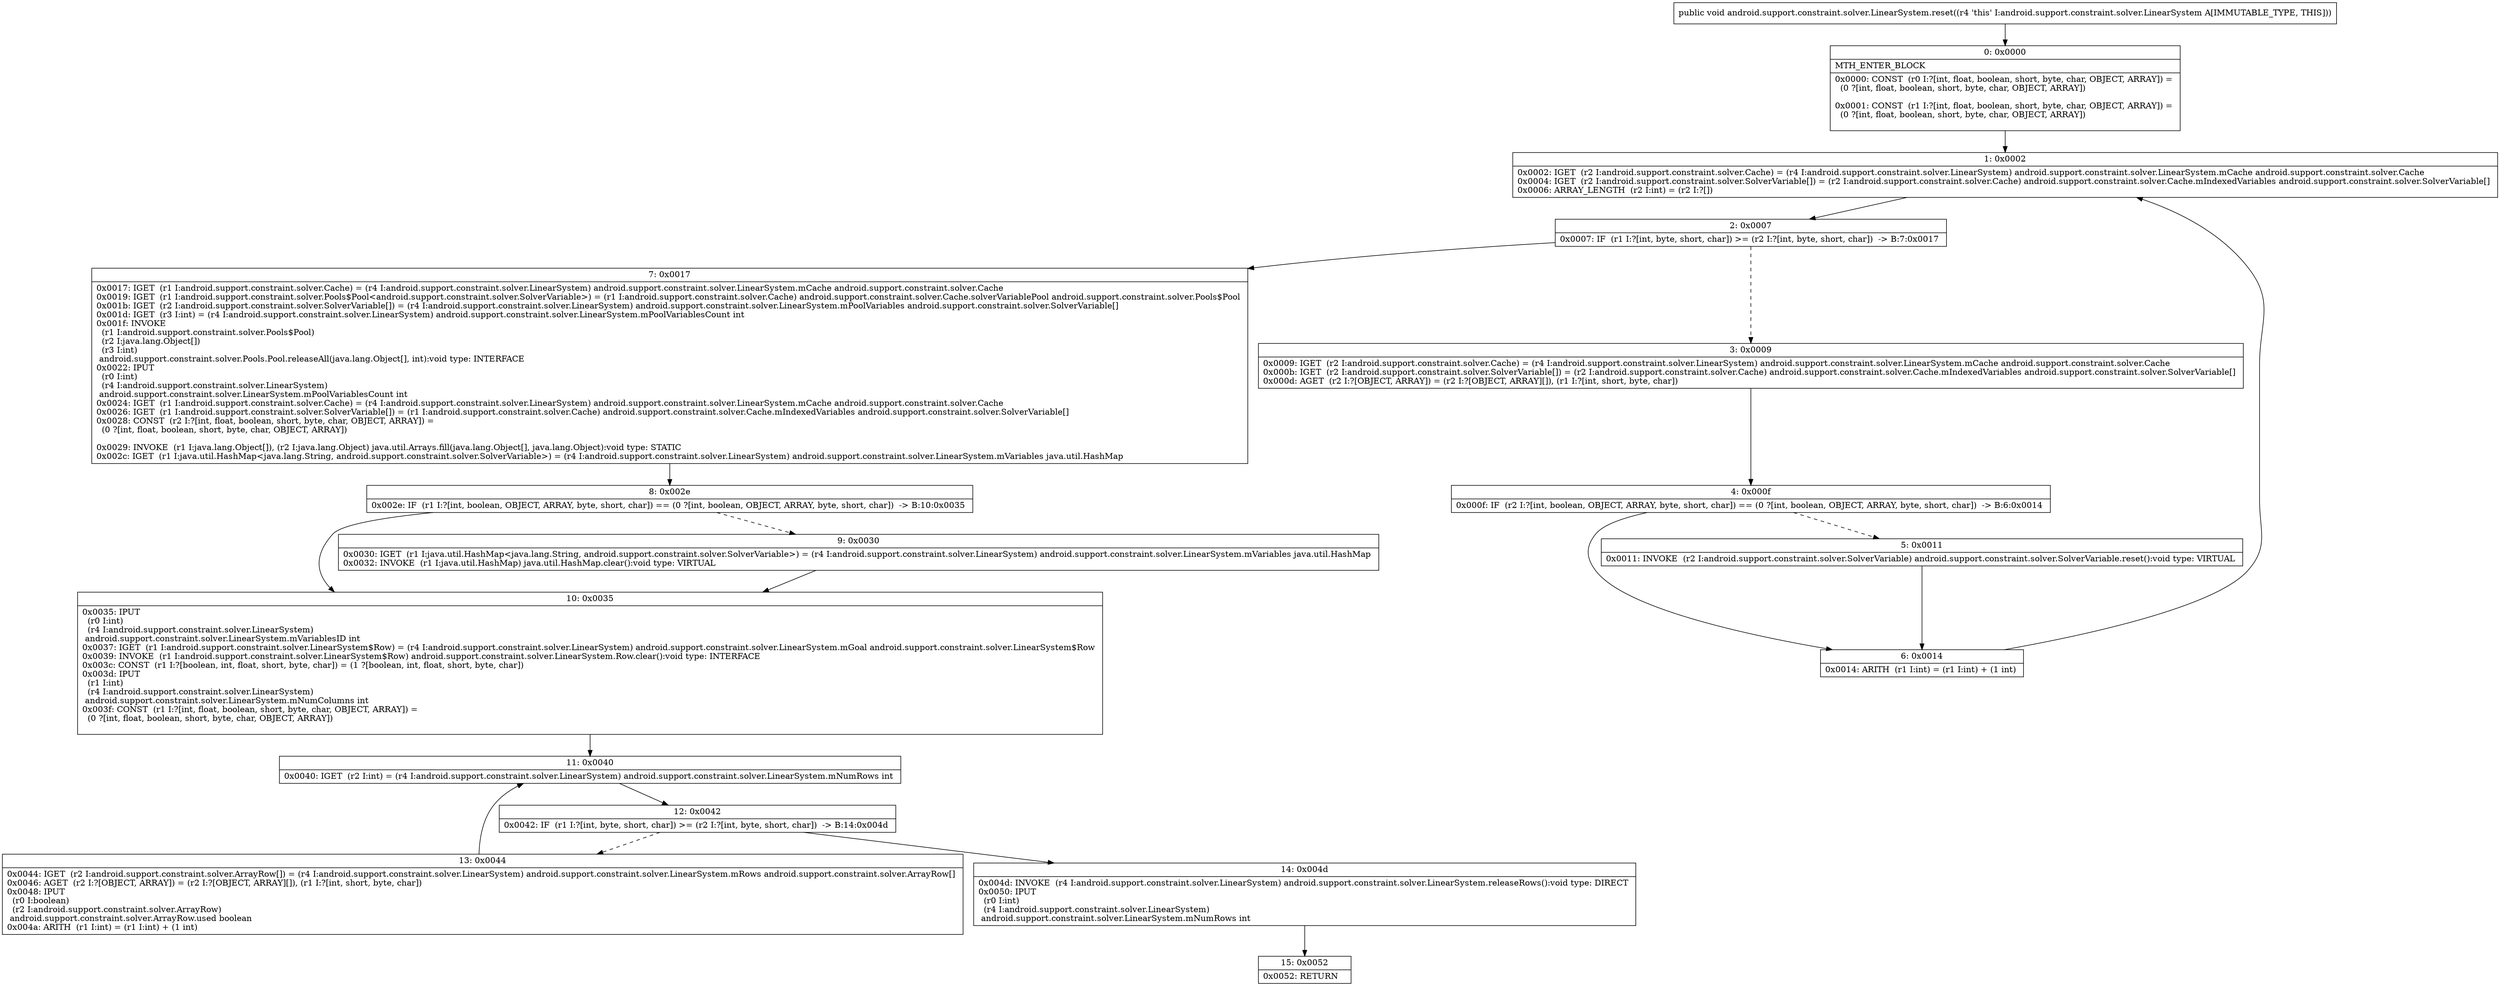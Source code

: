 digraph "CFG forandroid.support.constraint.solver.LinearSystem.reset()V" {
Node_0 [shape=record,label="{0\:\ 0x0000|MTH_ENTER_BLOCK\l|0x0000: CONST  (r0 I:?[int, float, boolean, short, byte, char, OBJECT, ARRAY]) = \l  (0 ?[int, float, boolean, short, byte, char, OBJECT, ARRAY])\l \l0x0001: CONST  (r1 I:?[int, float, boolean, short, byte, char, OBJECT, ARRAY]) = \l  (0 ?[int, float, boolean, short, byte, char, OBJECT, ARRAY])\l \l}"];
Node_1 [shape=record,label="{1\:\ 0x0002|0x0002: IGET  (r2 I:android.support.constraint.solver.Cache) = (r4 I:android.support.constraint.solver.LinearSystem) android.support.constraint.solver.LinearSystem.mCache android.support.constraint.solver.Cache \l0x0004: IGET  (r2 I:android.support.constraint.solver.SolverVariable[]) = (r2 I:android.support.constraint.solver.Cache) android.support.constraint.solver.Cache.mIndexedVariables android.support.constraint.solver.SolverVariable[] \l0x0006: ARRAY_LENGTH  (r2 I:int) = (r2 I:?[]) \l}"];
Node_2 [shape=record,label="{2\:\ 0x0007|0x0007: IF  (r1 I:?[int, byte, short, char]) \>= (r2 I:?[int, byte, short, char])  \-\> B:7:0x0017 \l}"];
Node_3 [shape=record,label="{3\:\ 0x0009|0x0009: IGET  (r2 I:android.support.constraint.solver.Cache) = (r4 I:android.support.constraint.solver.LinearSystem) android.support.constraint.solver.LinearSystem.mCache android.support.constraint.solver.Cache \l0x000b: IGET  (r2 I:android.support.constraint.solver.SolverVariable[]) = (r2 I:android.support.constraint.solver.Cache) android.support.constraint.solver.Cache.mIndexedVariables android.support.constraint.solver.SolverVariable[] \l0x000d: AGET  (r2 I:?[OBJECT, ARRAY]) = (r2 I:?[OBJECT, ARRAY][]), (r1 I:?[int, short, byte, char]) \l}"];
Node_4 [shape=record,label="{4\:\ 0x000f|0x000f: IF  (r2 I:?[int, boolean, OBJECT, ARRAY, byte, short, char]) == (0 ?[int, boolean, OBJECT, ARRAY, byte, short, char])  \-\> B:6:0x0014 \l}"];
Node_5 [shape=record,label="{5\:\ 0x0011|0x0011: INVOKE  (r2 I:android.support.constraint.solver.SolverVariable) android.support.constraint.solver.SolverVariable.reset():void type: VIRTUAL \l}"];
Node_6 [shape=record,label="{6\:\ 0x0014|0x0014: ARITH  (r1 I:int) = (r1 I:int) + (1 int) \l}"];
Node_7 [shape=record,label="{7\:\ 0x0017|0x0017: IGET  (r1 I:android.support.constraint.solver.Cache) = (r4 I:android.support.constraint.solver.LinearSystem) android.support.constraint.solver.LinearSystem.mCache android.support.constraint.solver.Cache \l0x0019: IGET  (r1 I:android.support.constraint.solver.Pools$Pool\<android.support.constraint.solver.SolverVariable\>) = (r1 I:android.support.constraint.solver.Cache) android.support.constraint.solver.Cache.solverVariablePool android.support.constraint.solver.Pools$Pool \l0x001b: IGET  (r2 I:android.support.constraint.solver.SolverVariable[]) = (r4 I:android.support.constraint.solver.LinearSystem) android.support.constraint.solver.LinearSystem.mPoolVariables android.support.constraint.solver.SolverVariable[] \l0x001d: IGET  (r3 I:int) = (r4 I:android.support.constraint.solver.LinearSystem) android.support.constraint.solver.LinearSystem.mPoolVariablesCount int \l0x001f: INVOKE  \l  (r1 I:android.support.constraint.solver.Pools$Pool)\l  (r2 I:java.lang.Object[])\l  (r3 I:int)\l android.support.constraint.solver.Pools.Pool.releaseAll(java.lang.Object[], int):void type: INTERFACE \l0x0022: IPUT  \l  (r0 I:int)\l  (r4 I:android.support.constraint.solver.LinearSystem)\l android.support.constraint.solver.LinearSystem.mPoolVariablesCount int \l0x0024: IGET  (r1 I:android.support.constraint.solver.Cache) = (r4 I:android.support.constraint.solver.LinearSystem) android.support.constraint.solver.LinearSystem.mCache android.support.constraint.solver.Cache \l0x0026: IGET  (r1 I:android.support.constraint.solver.SolverVariable[]) = (r1 I:android.support.constraint.solver.Cache) android.support.constraint.solver.Cache.mIndexedVariables android.support.constraint.solver.SolverVariable[] \l0x0028: CONST  (r2 I:?[int, float, boolean, short, byte, char, OBJECT, ARRAY]) = \l  (0 ?[int, float, boolean, short, byte, char, OBJECT, ARRAY])\l \l0x0029: INVOKE  (r1 I:java.lang.Object[]), (r2 I:java.lang.Object) java.util.Arrays.fill(java.lang.Object[], java.lang.Object):void type: STATIC \l0x002c: IGET  (r1 I:java.util.HashMap\<java.lang.String, android.support.constraint.solver.SolverVariable\>) = (r4 I:android.support.constraint.solver.LinearSystem) android.support.constraint.solver.LinearSystem.mVariables java.util.HashMap \l}"];
Node_8 [shape=record,label="{8\:\ 0x002e|0x002e: IF  (r1 I:?[int, boolean, OBJECT, ARRAY, byte, short, char]) == (0 ?[int, boolean, OBJECT, ARRAY, byte, short, char])  \-\> B:10:0x0035 \l}"];
Node_9 [shape=record,label="{9\:\ 0x0030|0x0030: IGET  (r1 I:java.util.HashMap\<java.lang.String, android.support.constraint.solver.SolverVariable\>) = (r4 I:android.support.constraint.solver.LinearSystem) android.support.constraint.solver.LinearSystem.mVariables java.util.HashMap \l0x0032: INVOKE  (r1 I:java.util.HashMap) java.util.HashMap.clear():void type: VIRTUAL \l}"];
Node_10 [shape=record,label="{10\:\ 0x0035|0x0035: IPUT  \l  (r0 I:int)\l  (r4 I:android.support.constraint.solver.LinearSystem)\l android.support.constraint.solver.LinearSystem.mVariablesID int \l0x0037: IGET  (r1 I:android.support.constraint.solver.LinearSystem$Row) = (r4 I:android.support.constraint.solver.LinearSystem) android.support.constraint.solver.LinearSystem.mGoal android.support.constraint.solver.LinearSystem$Row \l0x0039: INVOKE  (r1 I:android.support.constraint.solver.LinearSystem$Row) android.support.constraint.solver.LinearSystem.Row.clear():void type: INTERFACE \l0x003c: CONST  (r1 I:?[boolean, int, float, short, byte, char]) = (1 ?[boolean, int, float, short, byte, char]) \l0x003d: IPUT  \l  (r1 I:int)\l  (r4 I:android.support.constraint.solver.LinearSystem)\l android.support.constraint.solver.LinearSystem.mNumColumns int \l0x003f: CONST  (r1 I:?[int, float, boolean, short, byte, char, OBJECT, ARRAY]) = \l  (0 ?[int, float, boolean, short, byte, char, OBJECT, ARRAY])\l \l}"];
Node_11 [shape=record,label="{11\:\ 0x0040|0x0040: IGET  (r2 I:int) = (r4 I:android.support.constraint.solver.LinearSystem) android.support.constraint.solver.LinearSystem.mNumRows int \l}"];
Node_12 [shape=record,label="{12\:\ 0x0042|0x0042: IF  (r1 I:?[int, byte, short, char]) \>= (r2 I:?[int, byte, short, char])  \-\> B:14:0x004d \l}"];
Node_13 [shape=record,label="{13\:\ 0x0044|0x0044: IGET  (r2 I:android.support.constraint.solver.ArrayRow[]) = (r4 I:android.support.constraint.solver.LinearSystem) android.support.constraint.solver.LinearSystem.mRows android.support.constraint.solver.ArrayRow[] \l0x0046: AGET  (r2 I:?[OBJECT, ARRAY]) = (r2 I:?[OBJECT, ARRAY][]), (r1 I:?[int, short, byte, char]) \l0x0048: IPUT  \l  (r0 I:boolean)\l  (r2 I:android.support.constraint.solver.ArrayRow)\l android.support.constraint.solver.ArrayRow.used boolean \l0x004a: ARITH  (r1 I:int) = (r1 I:int) + (1 int) \l}"];
Node_14 [shape=record,label="{14\:\ 0x004d|0x004d: INVOKE  (r4 I:android.support.constraint.solver.LinearSystem) android.support.constraint.solver.LinearSystem.releaseRows():void type: DIRECT \l0x0050: IPUT  \l  (r0 I:int)\l  (r4 I:android.support.constraint.solver.LinearSystem)\l android.support.constraint.solver.LinearSystem.mNumRows int \l}"];
Node_15 [shape=record,label="{15\:\ 0x0052|0x0052: RETURN   \l}"];
MethodNode[shape=record,label="{public void android.support.constraint.solver.LinearSystem.reset((r4 'this' I:android.support.constraint.solver.LinearSystem A[IMMUTABLE_TYPE, THIS])) }"];
MethodNode -> Node_0;
Node_0 -> Node_1;
Node_1 -> Node_2;
Node_2 -> Node_3[style=dashed];
Node_2 -> Node_7;
Node_3 -> Node_4;
Node_4 -> Node_5[style=dashed];
Node_4 -> Node_6;
Node_5 -> Node_6;
Node_6 -> Node_1;
Node_7 -> Node_8;
Node_8 -> Node_9[style=dashed];
Node_8 -> Node_10;
Node_9 -> Node_10;
Node_10 -> Node_11;
Node_11 -> Node_12;
Node_12 -> Node_13[style=dashed];
Node_12 -> Node_14;
Node_13 -> Node_11;
Node_14 -> Node_15;
}

